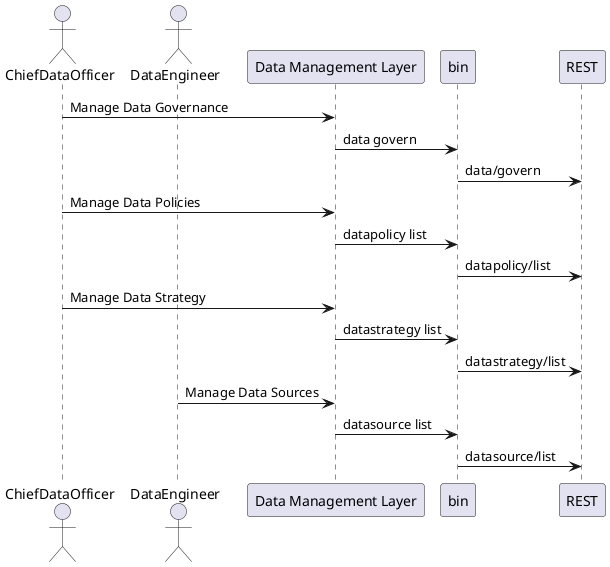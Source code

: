 @startuml


actor "ChiefDataOfficer" as chiefdataofficer

actor "DataEngineer" as dataengineer




chiefdataofficer -> "Data Management Layer": Manage Data Governance
"Data Management Layer" -> bin: data govern
bin -> REST: data/govern

chiefdataofficer -> "Data Management Layer": Manage Data Policies
"Data Management Layer" -> bin: datapolicy list
bin -> REST: datapolicy/list

chiefdataofficer -> "Data Management Layer": Manage Data Strategy
"Data Management Layer" -> bin: datastrategy list
bin -> REST: datastrategy/list

dataengineer -> "Data Management Layer": Manage Data Sources
"Data Management Layer" -> bin: datasource list
bin -> REST: datasource/list



@enduml
